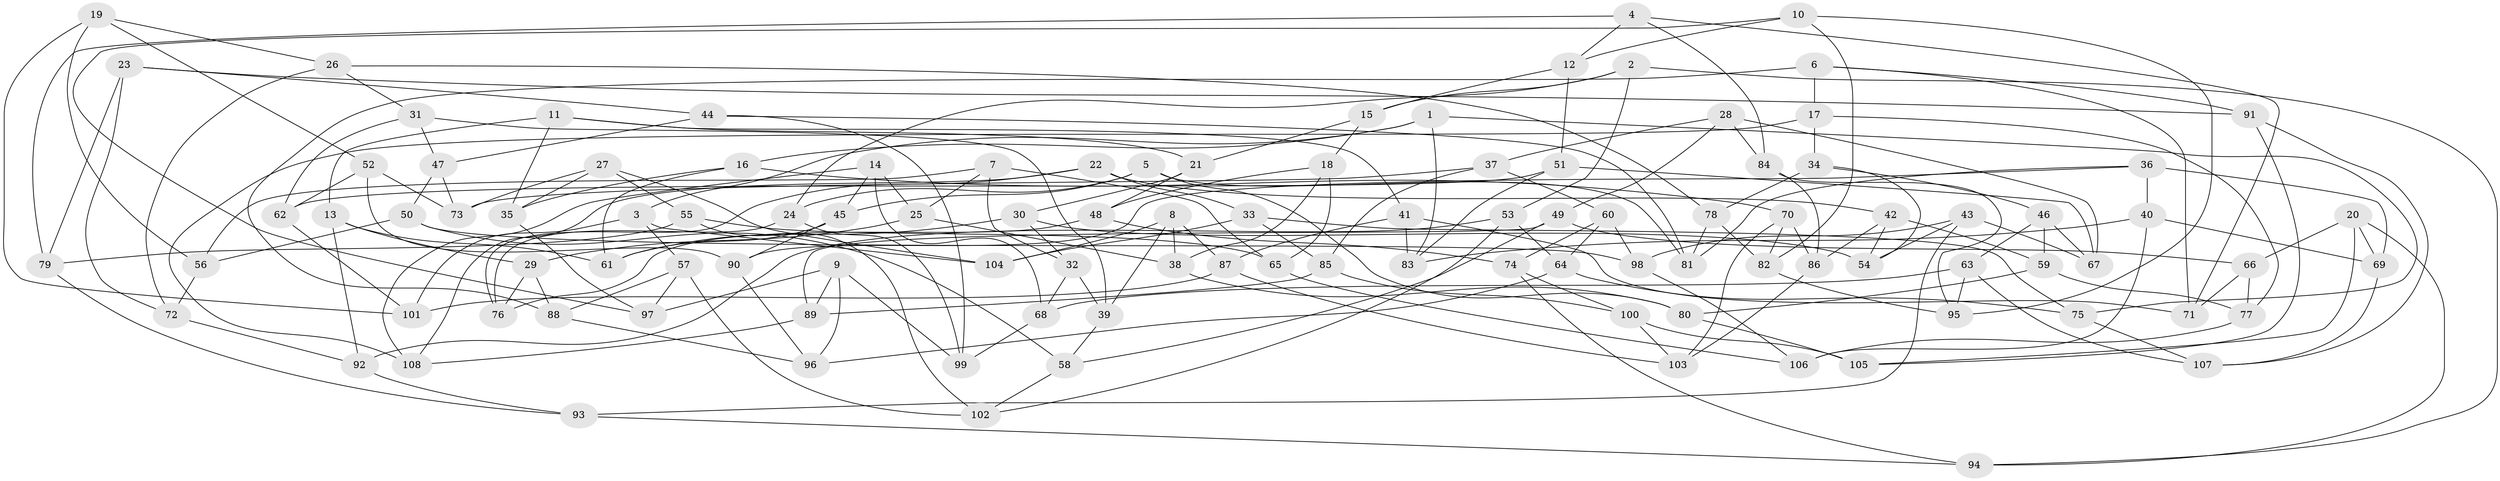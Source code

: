 // coarse degree distribution, {7: 0.037037037037037035, 6: 0.2777777777777778, 9: 0.018518518518518517, 4: 0.4074074074074074, 8: 0.1111111111111111, 3: 0.018518518518518517, 15: 0.018518518518518517, 5: 0.05555555555555555, 10: 0.05555555555555555}
// Generated by graph-tools (version 1.1) at 2025/20/03/04/25 18:20:33]
// undirected, 108 vertices, 216 edges
graph export_dot {
graph [start="1"]
  node [color=gray90,style=filled];
  1;
  2;
  3;
  4;
  5;
  6;
  7;
  8;
  9;
  10;
  11;
  12;
  13;
  14;
  15;
  16;
  17;
  18;
  19;
  20;
  21;
  22;
  23;
  24;
  25;
  26;
  27;
  28;
  29;
  30;
  31;
  32;
  33;
  34;
  35;
  36;
  37;
  38;
  39;
  40;
  41;
  42;
  43;
  44;
  45;
  46;
  47;
  48;
  49;
  50;
  51;
  52;
  53;
  54;
  55;
  56;
  57;
  58;
  59;
  60;
  61;
  62;
  63;
  64;
  65;
  66;
  67;
  68;
  69;
  70;
  71;
  72;
  73;
  74;
  75;
  76;
  77;
  78;
  79;
  80;
  81;
  82;
  83;
  84;
  85;
  86;
  87;
  88;
  89;
  90;
  91;
  92;
  93;
  94;
  95;
  96;
  97;
  98;
  99;
  100;
  101;
  102;
  103;
  104;
  105;
  106;
  107;
  108;
  1 -- 16;
  1 -- 75;
  1 -- 3;
  1 -- 83;
  2 -- 94;
  2 -- 24;
  2 -- 53;
  2 -- 15;
  3 -- 57;
  3 -- 104;
  3 -- 101;
  4 -- 71;
  4 -- 84;
  4 -- 12;
  4 -- 79;
  5 -- 80;
  5 -- 24;
  5 -- 45;
  5 -- 81;
  6 -- 91;
  6 -- 71;
  6 -- 88;
  6 -- 17;
  7 -- 56;
  7 -- 32;
  7 -- 65;
  7 -- 25;
  8 -- 39;
  8 -- 38;
  8 -- 104;
  8 -- 87;
  9 -- 99;
  9 -- 96;
  9 -- 97;
  9 -- 89;
  10 -- 95;
  10 -- 12;
  10 -- 97;
  10 -- 82;
  11 -- 13;
  11 -- 41;
  11 -- 35;
  11 -- 21;
  12 -- 51;
  12 -- 15;
  13 -- 92;
  13 -- 29;
  13 -- 61;
  14 -- 68;
  14 -- 45;
  14 -- 108;
  14 -- 25;
  15 -- 18;
  15 -- 21;
  16 -- 35;
  16 -- 61;
  16 -- 70;
  17 -- 77;
  17 -- 34;
  17 -- 108;
  18 -- 38;
  18 -- 48;
  18 -- 65;
  19 -- 101;
  19 -- 26;
  19 -- 56;
  19 -- 52;
  20 -- 94;
  20 -- 105;
  20 -- 66;
  20 -- 69;
  21 -- 48;
  21 -- 30;
  22 -- 108;
  22 -- 76;
  22 -- 42;
  22 -- 33;
  23 -- 44;
  23 -- 79;
  23 -- 72;
  23 -- 91;
  24 -- 99;
  24 -- 76;
  25 -- 38;
  25 -- 29;
  26 -- 31;
  26 -- 78;
  26 -- 72;
  27 -- 55;
  27 -- 104;
  27 -- 73;
  27 -- 35;
  28 -- 49;
  28 -- 37;
  28 -- 67;
  28 -- 84;
  29 -- 88;
  29 -- 76;
  30 -- 32;
  30 -- 54;
  30 -- 61;
  31 -- 47;
  31 -- 62;
  31 -- 39;
  32 -- 39;
  32 -- 68;
  33 -- 104;
  33 -- 75;
  33 -- 85;
  34 -- 46;
  34 -- 54;
  34 -- 78;
  35 -- 97;
  36 -- 40;
  36 -- 69;
  36 -- 90;
  36 -- 81;
  37 -- 60;
  37 -- 73;
  37 -- 85;
  38 -- 80;
  39 -- 58;
  40 -- 83;
  40 -- 69;
  40 -- 106;
  41 -- 83;
  41 -- 87;
  41 -- 71;
  42 -- 59;
  42 -- 54;
  42 -- 86;
  43 -- 93;
  43 -- 98;
  43 -- 54;
  43 -- 67;
  44 -- 47;
  44 -- 81;
  44 -- 99;
  45 -- 90;
  45 -- 61;
  46 -- 59;
  46 -- 63;
  46 -- 67;
  47 -- 50;
  47 -- 73;
  48 -- 74;
  48 -- 76;
  49 -- 58;
  49 -- 66;
  49 -- 89;
  50 -- 56;
  50 -- 98;
  50 -- 58;
  51 -- 62;
  51 -- 83;
  51 -- 67;
  52 -- 90;
  52 -- 73;
  52 -- 62;
  53 -- 102;
  53 -- 92;
  53 -- 64;
  55 -- 79;
  55 -- 65;
  55 -- 102;
  56 -- 72;
  57 -- 88;
  57 -- 102;
  57 -- 97;
  58 -- 102;
  59 -- 77;
  59 -- 80;
  60 -- 64;
  60 -- 98;
  60 -- 74;
  62 -- 101;
  63 -- 68;
  63 -- 107;
  63 -- 95;
  64 -- 96;
  64 -- 75;
  65 -- 106;
  66 -- 71;
  66 -- 77;
  68 -- 99;
  69 -- 107;
  70 -- 82;
  70 -- 86;
  70 -- 103;
  72 -- 92;
  74 -- 100;
  74 -- 94;
  75 -- 107;
  77 -- 106;
  78 -- 81;
  78 -- 82;
  79 -- 93;
  80 -- 105;
  82 -- 95;
  84 -- 86;
  84 -- 95;
  85 -- 100;
  85 -- 89;
  86 -- 103;
  87 -- 101;
  87 -- 103;
  88 -- 96;
  89 -- 108;
  90 -- 96;
  91 -- 105;
  91 -- 107;
  92 -- 93;
  93 -- 94;
  98 -- 106;
  100 -- 103;
  100 -- 105;
}
